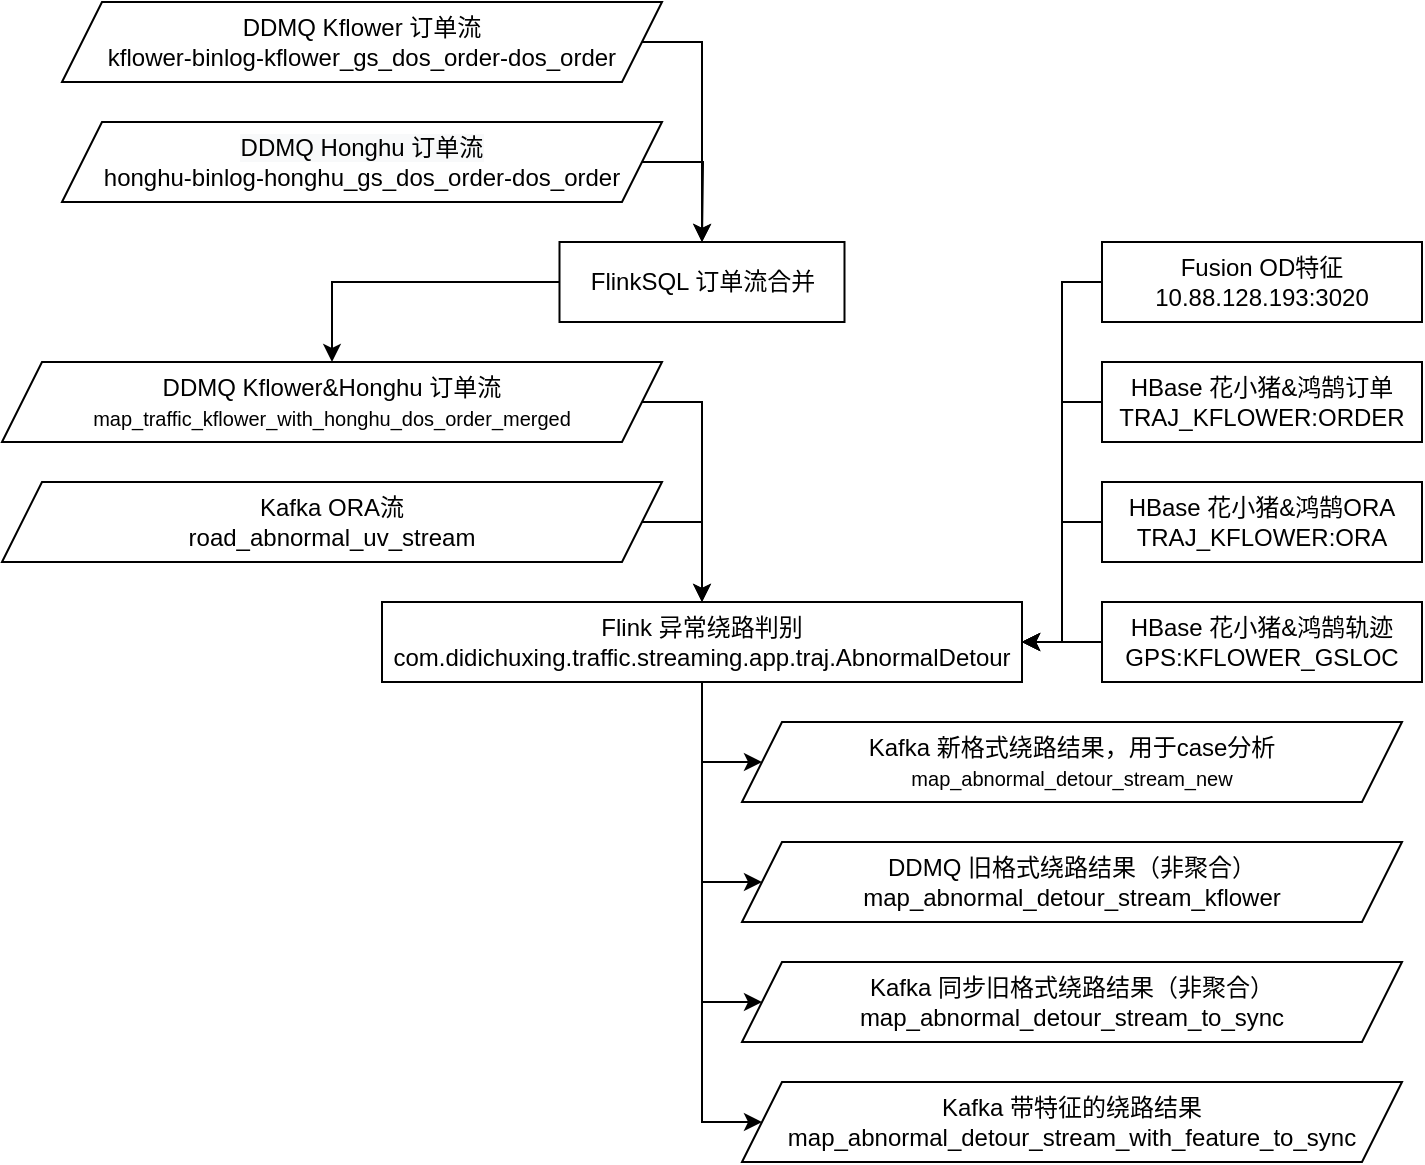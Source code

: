 <mxfile version="20.1.4" type="github">
  <diagram id="t1ml5zMw1nqCPfYBfL3Y" name="第 1 页">
    <mxGraphModel dx="946" dy="463" grid="1" gridSize="10" guides="1" tooltips="1" connect="1" arrows="1" fold="1" page="1" pageScale="1" pageWidth="827" pageHeight="1169" math="0" shadow="0">
      <root>
        <mxCell id="0" />
        <mxCell id="1" parent="0" />
        <mxCell id="3-5XFRoFqFSEZDjot2AR-10" style="edgeStyle=orthogonalEdgeStyle;rounded=0;orthogonalLoop=1;jettySize=auto;html=1;entryX=0.5;entryY=0;entryDx=0;entryDy=0;fontSize=12;exitX=1;exitY=0.5;exitDx=0;exitDy=0;" edge="1" parent="1" source="3-5XFRoFqFSEZDjot2AR-2" target="3-5XFRoFqFSEZDjot2AR-4">
          <mxGeometry relative="1" as="geometry">
            <Array as="points">
              <mxPoint x="530" y="320" />
              <mxPoint x="530" y="420" />
            </Array>
          </mxGeometry>
        </mxCell>
        <mxCell id="3-5XFRoFqFSEZDjot2AR-2" value="&lt;font style=&quot;&quot;&gt;DDMQ Kflower&amp;amp;Honghu 订单流&lt;br&gt;&lt;span style=&quot;text-align: start; background-color: rgb(255, 255, 255);&quot;&gt;&lt;font style=&quot;font-size: 10px;&quot;&gt;map_traffic_kflower_with_honghu_dos_order_merged&lt;/font&gt;&lt;/span&gt;&lt;/font&gt;" style="shape=parallelogram;perimeter=parallelogramPerimeter;whiteSpace=wrap;html=1;fixedSize=1;" vertex="1" parent="1">
          <mxGeometry x="180" y="300" width="330" height="40" as="geometry" />
        </mxCell>
        <mxCell id="3-5XFRoFqFSEZDjot2AR-11" style="edgeStyle=orthogonalEdgeStyle;rounded=0;orthogonalLoop=1;jettySize=auto;html=1;entryX=0.5;entryY=0;entryDx=0;entryDy=0;fontSize=12;exitX=1;exitY=0.5;exitDx=0;exitDy=0;" edge="1" parent="1" source="3-5XFRoFqFSEZDjot2AR-3" target="3-5XFRoFqFSEZDjot2AR-4">
          <mxGeometry relative="1" as="geometry">
            <Array as="points">
              <mxPoint x="530" y="380" />
              <mxPoint x="530" y="420" />
            </Array>
          </mxGeometry>
        </mxCell>
        <mxCell id="3-5XFRoFqFSEZDjot2AR-3" value="&lt;font style=&quot;&quot;&gt;Kafka ORA流&lt;br&gt;&lt;span style=&quot;text-align: start; background-color: rgb(255, 255, 255);&quot;&gt;&lt;font style=&quot;font-size: 12px;&quot;&gt;road_abnormal_uv_stream&lt;/font&gt;&lt;/span&gt;&lt;br&gt;&lt;/font&gt;" style="shape=parallelogram;perimeter=parallelogramPerimeter;whiteSpace=wrap;html=1;fixedSize=1;" vertex="1" parent="1">
          <mxGeometry x="180" y="360" width="330" height="40" as="geometry" />
        </mxCell>
        <mxCell id="3-5XFRoFqFSEZDjot2AR-15" style="edgeStyle=orthogonalEdgeStyle;rounded=0;orthogonalLoop=1;jettySize=auto;html=1;exitX=0.5;exitY=1;exitDx=0;exitDy=0;entryX=0;entryY=0.5;entryDx=0;entryDy=0;fontFamily=Helvetica;fontSize=12;" edge="1" parent="1" source="3-5XFRoFqFSEZDjot2AR-4" target="3-5XFRoFqFSEZDjot2AR-8">
          <mxGeometry relative="1" as="geometry">
            <Array as="points">
              <mxPoint x="530" y="500" />
            </Array>
          </mxGeometry>
        </mxCell>
        <mxCell id="3-5XFRoFqFSEZDjot2AR-16" style="edgeStyle=orthogonalEdgeStyle;rounded=0;orthogonalLoop=1;jettySize=auto;html=1;entryX=0;entryY=0.5;entryDx=0;entryDy=0;fontFamily=Helvetica;fontSize=12;" edge="1" parent="1" source="3-5XFRoFqFSEZDjot2AR-4" target="3-5XFRoFqFSEZDjot2AR-12">
          <mxGeometry relative="1" as="geometry">
            <Array as="points">
              <mxPoint x="530" y="560" />
            </Array>
          </mxGeometry>
        </mxCell>
        <mxCell id="3-5XFRoFqFSEZDjot2AR-17" style="edgeStyle=orthogonalEdgeStyle;rounded=0;orthogonalLoop=1;jettySize=auto;html=1;entryX=0;entryY=0.5;entryDx=0;entryDy=0;fontFamily=Helvetica;fontSize=12;" edge="1" parent="1" source="3-5XFRoFqFSEZDjot2AR-4" target="3-5XFRoFqFSEZDjot2AR-13">
          <mxGeometry relative="1" as="geometry">
            <Array as="points">
              <mxPoint x="530" y="620" />
            </Array>
          </mxGeometry>
        </mxCell>
        <mxCell id="3-5XFRoFqFSEZDjot2AR-18" style="edgeStyle=orthogonalEdgeStyle;rounded=0;orthogonalLoop=1;jettySize=auto;html=1;entryX=0;entryY=0.5;entryDx=0;entryDy=0;fontFamily=Helvetica;fontSize=12;" edge="1" parent="1" source="3-5XFRoFqFSEZDjot2AR-4" target="3-5XFRoFqFSEZDjot2AR-14">
          <mxGeometry relative="1" as="geometry">
            <Array as="points">
              <mxPoint x="530" y="680" />
            </Array>
          </mxGeometry>
        </mxCell>
        <mxCell id="3-5XFRoFqFSEZDjot2AR-4" value="Flink 异常绕路判别&lt;br&gt;com.didichuxing.traffic.streaming.app.traj.AbnormalDetour" style="rounded=0;whiteSpace=wrap;html=1;fontSize=12;" vertex="1" parent="1">
          <mxGeometry x="370" y="420" width="320" height="40" as="geometry" />
        </mxCell>
        <mxCell id="3-5XFRoFqFSEZDjot2AR-8" value="&lt;font style=&quot;&quot;&gt;Kafka 新格式绕路结果，用于case分析&lt;br&gt;&lt;span style=&quot;font-size: 10px; text-align: start;&quot;&gt;map_abnormal_detour_stream_new&lt;/span&gt;&lt;br&gt;&lt;/font&gt;" style="shape=parallelogram;perimeter=parallelogramPerimeter;whiteSpace=wrap;html=1;fixedSize=1;" vertex="1" parent="1">
          <mxGeometry x="550" y="480" width="330" height="40" as="geometry" />
        </mxCell>
        <mxCell id="3-5XFRoFqFSEZDjot2AR-12" value="&lt;font style=&quot;&quot;&gt;DDMQ 旧格式绕路结果（非聚合）&lt;br&gt;map_abnormal_detour_stream_kflower&lt;br&gt;&lt;/font&gt;" style="shape=parallelogram;perimeter=parallelogramPerimeter;whiteSpace=wrap;html=1;fixedSize=1;" vertex="1" parent="1">
          <mxGeometry x="550" y="540" width="330" height="40" as="geometry" />
        </mxCell>
        <mxCell id="3-5XFRoFqFSEZDjot2AR-13" value="&lt;font style=&quot;&quot;&gt;Kafka 同步旧格式绕路结果（非聚合）&lt;br&gt;map_abnormal_detour_stream_to_sync&lt;br&gt;&lt;/font&gt;" style="shape=parallelogram;perimeter=parallelogramPerimeter;whiteSpace=wrap;html=1;fixedSize=1;" vertex="1" parent="1">
          <mxGeometry x="550" y="600" width="330" height="40" as="geometry" />
        </mxCell>
        <mxCell id="3-5XFRoFqFSEZDjot2AR-14" value="&lt;font style=&quot;&quot;&gt;Kafka 带特征的绕路结果&lt;br&gt;map_abnormal_detour_stream_with_feature_to_sync&lt;br&gt;&lt;/font&gt;" style="shape=parallelogram;perimeter=parallelogramPerimeter;whiteSpace=wrap;html=1;fixedSize=1;" vertex="1" parent="1">
          <mxGeometry x="550" y="660" width="330" height="40" as="geometry" />
        </mxCell>
        <mxCell id="3-5XFRoFqFSEZDjot2AR-20" style="edgeStyle=orthogonalEdgeStyle;rounded=0;orthogonalLoop=1;jettySize=auto;html=1;entryX=0.5;entryY=0;entryDx=0;entryDy=0;fontFamily=Helvetica;fontSize=12;exitX=0;exitY=0.5;exitDx=0;exitDy=0;" edge="1" parent="1" source="3-5XFRoFqFSEZDjot2AR-19" target="3-5XFRoFqFSEZDjot2AR-2">
          <mxGeometry relative="1" as="geometry" />
        </mxCell>
        <mxCell id="3-5XFRoFqFSEZDjot2AR-19" value="FlinkSQL 订单流合并" style="rounded=0;whiteSpace=wrap;html=1;fontSize=12;" vertex="1" parent="1">
          <mxGeometry x="458.75" y="240" width="142.5" height="40" as="geometry" />
        </mxCell>
        <mxCell id="3-5XFRoFqFSEZDjot2AR-38" style="edgeStyle=orthogonalEdgeStyle;rounded=0;orthogonalLoop=1;jettySize=auto;html=1;entryX=0.5;entryY=0;entryDx=0;entryDy=0;fontFamily=Helvetica;fontSize=12;fontColor=#000000;exitX=1;exitY=0.5;exitDx=0;exitDy=0;" edge="1" parent="1" source="3-5XFRoFqFSEZDjot2AR-21" target="3-5XFRoFqFSEZDjot2AR-19">
          <mxGeometry relative="1" as="geometry">
            <Array as="points">
              <mxPoint x="530" y="140" />
            </Array>
          </mxGeometry>
        </mxCell>
        <mxCell id="3-5XFRoFqFSEZDjot2AR-21" value="&lt;font style=&quot;&quot;&gt;DDMQ Kflower 订单流&lt;br&gt;kflower-binlog-kflower_gs_dos_order-dos_order&lt;br&gt;&lt;/font&gt;" style="shape=parallelogram;perimeter=parallelogramPerimeter;whiteSpace=wrap;html=1;fixedSize=1;" vertex="1" parent="1">
          <mxGeometry x="210" y="120" width="300" height="40" as="geometry" />
        </mxCell>
        <mxCell id="3-5XFRoFqFSEZDjot2AR-39" style="edgeStyle=orthogonalEdgeStyle;rounded=0;orthogonalLoop=1;jettySize=auto;html=1;exitX=1;exitY=0.5;exitDx=0;exitDy=0;fontFamily=Helvetica;fontSize=12;fontColor=#000000;" edge="1" parent="1" source="3-5XFRoFqFSEZDjot2AR-22">
          <mxGeometry relative="1" as="geometry">
            <mxPoint x="530" y="240" as="targetPoint" />
          </mxGeometry>
        </mxCell>
        <mxCell id="3-5XFRoFqFSEZDjot2AR-22" value="&lt;div style=&quot;text-align: center;&quot;&gt;&lt;span style=&quot;text-align: start; background-color: rgb(248, 249, 250);&quot;&gt;DDMQ Honghu 订单流&lt;/span&gt;&lt;/div&gt;&lt;div style=&quot;text-align: start;&quot;&gt;&lt;span style=&quot;background-color: initial;&quot;&gt;honghu-binlog-honghu_gs_dos_order-dos_order&lt;/span&gt;&lt;/div&gt;" style="shape=parallelogram;perimeter=parallelogramPerimeter;whiteSpace=wrap;html=1;fixedSize=1;" vertex="1" parent="1">
          <mxGeometry x="210" y="180" width="300" height="40" as="geometry" />
        </mxCell>
        <mxCell id="3-5XFRoFqFSEZDjot2AR-37" style="edgeStyle=orthogonalEdgeStyle;rounded=0;orthogonalLoop=1;jettySize=auto;html=1;entryX=1;entryY=0.5;entryDx=0;entryDy=0;fontFamily=Helvetica;fontSize=12;" edge="1" parent="1" source="3-5XFRoFqFSEZDjot2AR-25" target="3-5XFRoFqFSEZDjot2AR-4">
          <mxGeometry relative="1" as="geometry">
            <Array as="points">
              <mxPoint x="710" y="260" />
              <mxPoint x="710" y="440" />
            </Array>
          </mxGeometry>
        </mxCell>
        <mxCell id="3-5XFRoFqFSEZDjot2AR-25" value="Fusion OD特征&lt;br&gt;10.88.128.193:3020" style="rounded=0;whiteSpace=wrap;html=1;fontFamily=Helvetica;fontSize=12;" vertex="1" parent="1">
          <mxGeometry x="730" y="240" width="160" height="40" as="geometry" />
        </mxCell>
        <mxCell id="3-5XFRoFqFSEZDjot2AR-36" style="edgeStyle=orthogonalEdgeStyle;rounded=0;orthogonalLoop=1;jettySize=auto;html=1;fontFamily=Helvetica;fontSize=12;" edge="1" parent="1" source="3-5XFRoFqFSEZDjot2AR-26">
          <mxGeometry relative="1" as="geometry">
            <mxPoint x="690" y="440" as="targetPoint" />
            <Array as="points">
              <mxPoint x="710" y="320" />
              <mxPoint x="710" y="440" />
            </Array>
          </mxGeometry>
        </mxCell>
        <mxCell id="3-5XFRoFqFSEZDjot2AR-26" value="HBase 花小猪&amp;amp;鸿鹄订单&lt;br&gt;TRAJ_KFLOWER:ORDER" style="rounded=0;whiteSpace=wrap;html=1;fontFamily=Helvetica;fontSize=12;" vertex="1" parent="1">
          <mxGeometry x="730" y="300" width="160" height="40" as="geometry" />
        </mxCell>
        <mxCell id="3-5XFRoFqFSEZDjot2AR-35" style="edgeStyle=orthogonalEdgeStyle;rounded=0;orthogonalLoop=1;jettySize=auto;html=1;entryX=1;entryY=0.5;entryDx=0;entryDy=0;fontFamily=Helvetica;fontSize=12;" edge="1" parent="1" source="3-5XFRoFqFSEZDjot2AR-27" target="3-5XFRoFqFSEZDjot2AR-4">
          <mxGeometry relative="1" as="geometry">
            <Array as="points">
              <mxPoint x="710" y="380" />
              <mxPoint x="710" y="440" />
            </Array>
          </mxGeometry>
        </mxCell>
        <mxCell id="3-5XFRoFqFSEZDjot2AR-27" value="HBase 花小猪&amp;amp;鸿鹄ORA&lt;br&gt;TRAJ_KFLOWER:ORA" style="rounded=0;whiteSpace=wrap;html=1;fontFamily=Helvetica;fontSize=12;" vertex="1" parent="1">
          <mxGeometry x="730" y="360" width="160" height="40" as="geometry" />
        </mxCell>
        <mxCell id="3-5XFRoFqFSEZDjot2AR-34" style="edgeStyle=orthogonalEdgeStyle;rounded=0;orthogonalLoop=1;jettySize=auto;html=1;entryX=1;entryY=0.5;entryDx=0;entryDy=0;fontFamily=Helvetica;fontSize=12;" edge="1" parent="1" source="3-5XFRoFqFSEZDjot2AR-28" target="3-5XFRoFqFSEZDjot2AR-4">
          <mxGeometry relative="1" as="geometry" />
        </mxCell>
        <mxCell id="3-5XFRoFqFSEZDjot2AR-28" value="HBase 花小猪&amp;amp;鸿鹄轨迹&lt;br&gt;GPS:KFLOWER_GSLOC" style="rounded=0;whiteSpace=wrap;html=1;fontFamily=Helvetica;fontSize=12;" vertex="1" parent="1">
          <mxGeometry x="730" y="420" width="160" height="40" as="geometry" />
        </mxCell>
      </root>
    </mxGraphModel>
  </diagram>
</mxfile>
